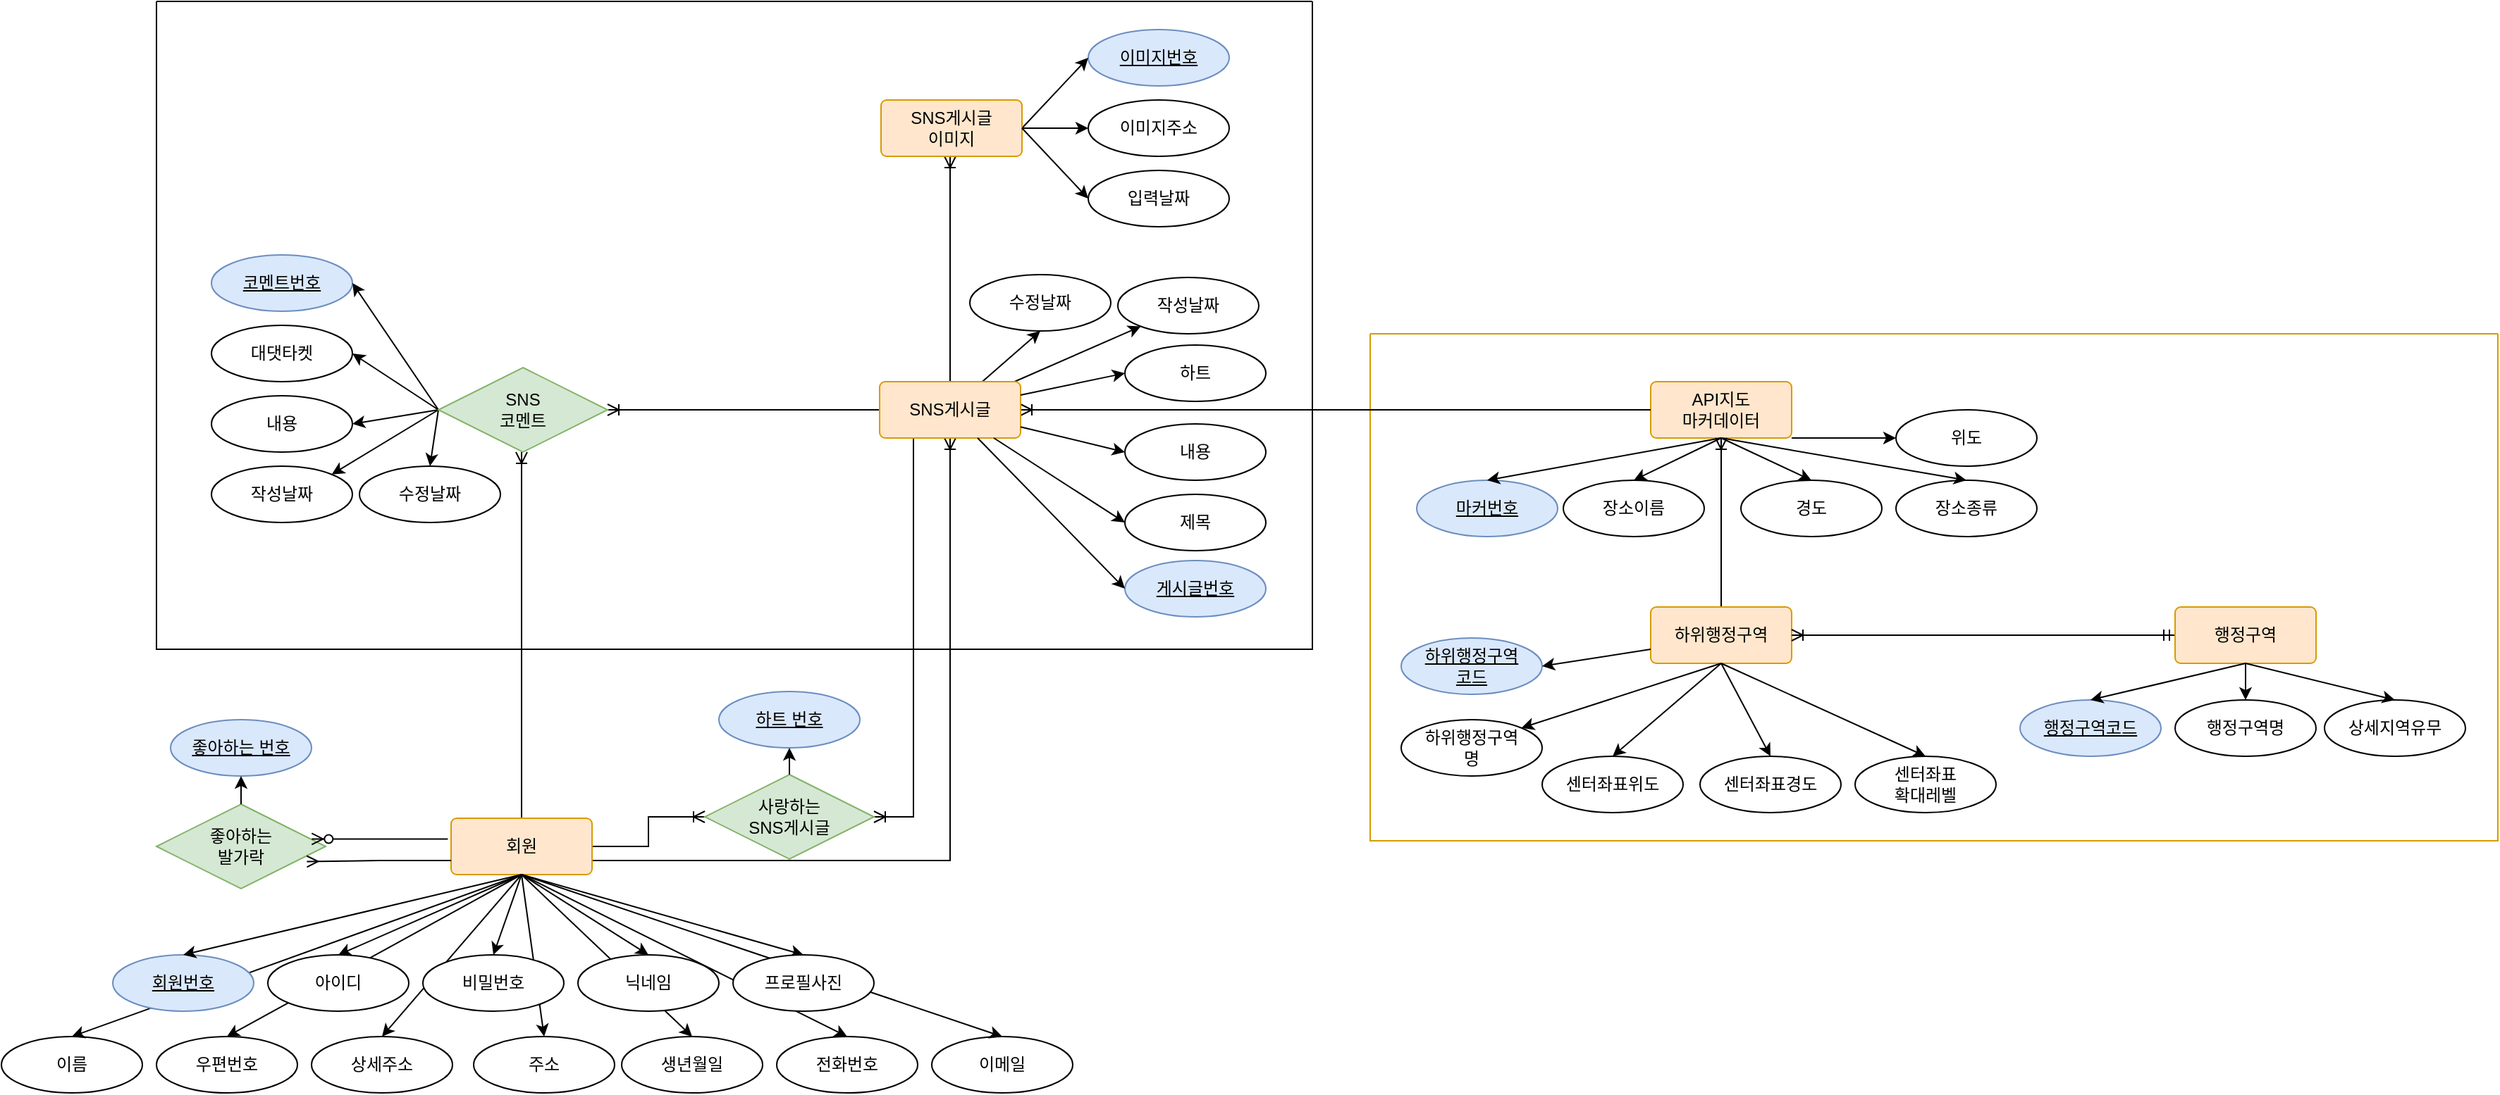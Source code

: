 <mxfile version="21.5.2" type="device">
  <diagram name="Page-1" id="FsnP1qEX85PHmETVAH2s">
    <mxGraphModel dx="1434" dy="1925" grid="1" gridSize="10" guides="1" tooltips="1" connect="1" arrows="1" fold="1" page="1" pageScale="1" pageWidth="827" pageHeight="1169" math="0" shadow="0">
      <root>
        <mxCell id="0" />
        <mxCell id="1" parent="0" />
        <mxCell id="vJMEbVhZq5oz0SjkMHMX-39" value="" style="swimlane;startSize=0;fillColor=#ffe6cc;strokeColor=#d79b00;" parent="1" vertex="1">
          <mxGeometry x="1201" y="-694" width="800" height="360" as="geometry">
            <mxRectangle x="1201" y="-694" width="50" height="40" as="alternateBounds" />
          </mxGeometry>
        </mxCell>
        <mxCell id="ke0fMm7gLW66zjpGp1Mj-3" value="" style="group" parent="vJMEbVhZq5oz0SjkMHMX-39" vertex="1" connectable="0">
          <mxGeometry x="33" y="34" width="440" height="110" as="geometry" />
        </mxCell>
        <mxCell id="ZCTf-aXMPGbfl4WCH47w-46" value="장소이름" style="ellipse;whiteSpace=wrap;html=1;align=center;" parent="ke0fMm7gLW66zjpGp1Mj-3" vertex="1">
          <mxGeometry x="104" y="70" width="100" height="40" as="geometry" />
        </mxCell>
        <mxCell id="ZCTf-aXMPGbfl4WCH47w-42" value="마커번호" style="ellipse;whiteSpace=wrap;html=1;align=center;fontStyle=4;fillColor=#dae8fc;strokeColor=#6c8ebf;" parent="ke0fMm7gLW66zjpGp1Mj-3" vertex="1">
          <mxGeometry y="70" width="100" height="40" as="geometry" />
        </mxCell>
        <mxCell id="ZCTf-aXMPGbfl4WCH47w-44" value="경도" style="ellipse;whiteSpace=wrap;html=1;align=center;" parent="ke0fMm7gLW66zjpGp1Mj-3" vertex="1">
          <mxGeometry x="230" y="70" width="100" height="40" as="geometry" />
        </mxCell>
        <mxCell id="ZCTf-aXMPGbfl4WCH47w-45" value="장소종류" style="ellipse;whiteSpace=wrap;html=1;align=center;" parent="ke0fMm7gLW66zjpGp1Mj-3" vertex="1">
          <mxGeometry x="340" y="70" width="100" height="40" as="geometry" />
        </mxCell>
        <mxCell id="ZCTf-aXMPGbfl4WCH47w-43" value="위도" style="ellipse;whiteSpace=wrap;html=1;align=center;" parent="ke0fMm7gLW66zjpGp1Mj-3" vertex="1">
          <mxGeometry x="340" y="20" width="100" height="40" as="geometry" />
        </mxCell>
        <mxCell id="ZCTf-aXMPGbfl4WCH47w-3" value="API지도&lt;br&gt;마커데이터" style="rounded=1;arcSize=10;whiteSpace=wrap;html=1;align=center;fillColor=#ffe6cc;strokeColor=#d79b00;" parent="ke0fMm7gLW66zjpGp1Mj-3" vertex="1">
          <mxGeometry x="166" width="100" height="40" as="geometry" />
        </mxCell>
        <mxCell id="ZCTf-aXMPGbfl4WCH47w-47" style="rounded=0;orthogonalLoop=1;jettySize=auto;html=1;entryX=0.5;entryY=0;entryDx=0;entryDy=0;exitX=0.5;exitY=1;exitDx=0;exitDy=0;" parent="ke0fMm7gLW66zjpGp1Mj-3" source="ZCTf-aXMPGbfl4WCH47w-3" target="ZCTf-aXMPGbfl4WCH47w-42" edge="1">
          <mxGeometry relative="1" as="geometry">
            <mxPoint x="186" y="20" as="sourcePoint" />
            <mxPoint x="26" y="57" as="targetPoint" />
          </mxGeometry>
        </mxCell>
        <mxCell id="ZCTf-aXMPGbfl4WCH47w-48" style="rounded=0;orthogonalLoop=1;jettySize=auto;html=1;entryX=0.5;entryY=0;entryDx=0;entryDy=0;exitX=0.5;exitY=1;exitDx=0;exitDy=0;" parent="ke0fMm7gLW66zjpGp1Mj-3" source="ZCTf-aXMPGbfl4WCH47w-3" target="ZCTf-aXMPGbfl4WCH47w-46" edge="1">
          <mxGeometry relative="1" as="geometry">
            <mxPoint x="226" y="20" as="sourcePoint" />
            <mxPoint x="6" y="80" as="targetPoint" />
          </mxGeometry>
        </mxCell>
        <mxCell id="ZCTf-aXMPGbfl4WCH47w-50" style="rounded=0;orthogonalLoop=1;jettySize=auto;html=1;entryX=0.5;entryY=0;entryDx=0;entryDy=0;exitX=0.5;exitY=1;exitDx=0;exitDy=0;" parent="ke0fMm7gLW66zjpGp1Mj-3" source="ZCTf-aXMPGbfl4WCH47w-3" target="ZCTf-aXMPGbfl4WCH47w-44" edge="1">
          <mxGeometry relative="1" as="geometry">
            <mxPoint x="226" y="20" as="sourcePoint" />
            <mxPoint x="226" y="80" as="targetPoint" />
          </mxGeometry>
        </mxCell>
        <mxCell id="ZCTf-aXMPGbfl4WCH47w-51" style="rounded=0;orthogonalLoop=1;jettySize=auto;html=1;entryX=0.5;entryY=0;entryDx=0;entryDy=0;exitX=0.5;exitY=1;exitDx=0;exitDy=0;" parent="ke0fMm7gLW66zjpGp1Mj-3" source="ZCTf-aXMPGbfl4WCH47w-3" target="ZCTf-aXMPGbfl4WCH47w-45" edge="1">
          <mxGeometry relative="1" as="geometry">
            <mxPoint x="226" y="20" as="sourcePoint" />
            <mxPoint x="336" y="80" as="targetPoint" />
          </mxGeometry>
        </mxCell>
        <mxCell id="ZCTf-aXMPGbfl4WCH47w-49" style="rounded=0;orthogonalLoop=1;jettySize=auto;html=1;exitX=1;exitY=1;exitDx=0;exitDy=0;" parent="ke0fMm7gLW66zjpGp1Mj-3" source="ZCTf-aXMPGbfl4WCH47w-3" target="ZCTf-aXMPGbfl4WCH47w-43" edge="1">
          <mxGeometry relative="1" as="geometry">
            <mxPoint x="226" y="20" as="sourcePoint" />
            <mxPoint x="116" y="80" as="targetPoint" />
          </mxGeometry>
        </mxCell>
        <mxCell id="vJMEbVhZq5oz0SjkMHMX-38" value="" style="fontSize=12;html=1;endArrow=ERoneToMany;rounded=0;exitX=0.5;exitY=0;exitDx=0;exitDy=0;entryX=0.5;entryY=1;entryDx=0;entryDy=0;edgeStyle=elbowEdgeStyle;elbow=vertical;" parent="vJMEbVhZq5oz0SjkMHMX-39" source="wGyVIalLF7xRlvfXndJW-30" target="ZCTf-aXMPGbfl4WCH47w-3" edge="1">
          <mxGeometry width="100" height="100" relative="1" as="geometry">
            <mxPoint x="14" y="410" as="sourcePoint" />
            <mxPoint x="114" y="310" as="targetPoint" />
          </mxGeometry>
        </mxCell>
        <mxCell id="ke0fMm7gLW66zjpGp1Mj-13" value="" style="group" parent="vJMEbVhZq5oz0SjkMHMX-39" vertex="1" connectable="0">
          <mxGeometry x="22" y="194" width="422" height="146" as="geometry" />
        </mxCell>
        <mxCell id="vJMEbVhZq5oz0SjkMHMX-23" value="센터좌표위도" style="ellipse;whiteSpace=wrap;html=1;align=center;" parent="ke0fMm7gLW66zjpGp1Mj-13" vertex="1">
          <mxGeometry x="100" y="106" width="100" height="40" as="geometry" />
        </mxCell>
        <mxCell id="vJMEbVhZq5oz0SjkMHMX-24" value="센터좌표경도" style="ellipse;whiteSpace=wrap;html=1;align=center;" parent="ke0fMm7gLW66zjpGp1Mj-13" vertex="1">
          <mxGeometry x="212" y="106" width="100" height="40" as="geometry" />
        </mxCell>
        <mxCell id="vJMEbVhZq5oz0SjkMHMX-25" value="센터좌표&lt;br&gt;확대레벨" style="ellipse;whiteSpace=wrap;html=1;align=center;" parent="ke0fMm7gLW66zjpGp1Mj-13" vertex="1">
          <mxGeometry x="322" y="106" width="100" height="40" as="geometry" />
        </mxCell>
        <mxCell id="wGyVIalLF7xRlvfXndJW-27" value="하위행정구역&lt;br&gt;코드" style="ellipse;whiteSpace=wrap;html=1;align=center;fontStyle=4;fillColor=#dae8fc;strokeColor=#6c8ebf;" parent="ke0fMm7gLW66zjpGp1Mj-13" vertex="1">
          <mxGeometry y="22" width="100" height="40" as="geometry" />
        </mxCell>
        <mxCell id="wGyVIalLF7xRlvfXndJW-28" value="하위행정구역&lt;br&gt;명" style="ellipse;whiteSpace=wrap;html=1;align=center;" parent="ke0fMm7gLW66zjpGp1Mj-13" vertex="1">
          <mxGeometry y="80" width="100" height="40" as="geometry" />
        </mxCell>
        <mxCell id="wGyVIalLF7xRlvfXndJW-30" value="하위행정구역" style="rounded=1;arcSize=10;whiteSpace=wrap;html=1;align=center;fillColor=#ffe6cc;strokeColor=#d79b00;" parent="ke0fMm7gLW66zjpGp1Mj-13" vertex="1">
          <mxGeometry x="177" width="100" height="40" as="geometry" />
        </mxCell>
        <mxCell id="wGyVIalLF7xRlvfXndJW-31" style="rounded=0;orthogonalLoop=1;jettySize=auto;html=1;entryX=1;entryY=0.5;entryDx=0;entryDy=0;exitX=0;exitY=0.75;exitDx=0;exitDy=0;" parent="ke0fMm7gLW66zjpGp1Mj-13" source="wGyVIalLF7xRlvfXndJW-30" target="wGyVIalLF7xRlvfXndJW-27" edge="1">
          <mxGeometry relative="1" as="geometry">
            <mxPoint x="97" y="53" as="sourcePoint" />
            <mxPoint x="130.5" y="198" as="targetPoint" />
          </mxGeometry>
        </mxCell>
        <mxCell id="wGyVIalLF7xRlvfXndJW-32" style="rounded=0;orthogonalLoop=1;jettySize=auto;html=1;entryX=1;entryY=0;entryDx=0;entryDy=0;exitX=0.5;exitY=1;exitDx=0;exitDy=0;" parent="ke0fMm7gLW66zjpGp1Mj-13" source="wGyVIalLF7xRlvfXndJW-30" target="wGyVIalLF7xRlvfXndJW-28" edge="1">
          <mxGeometry relative="1" as="geometry">
            <mxPoint x="97" y="53" as="sourcePoint" />
            <mxPoint x="51" y="89" as="targetPoint" />
          </mxGeometry>
        </mxCell>
        <mxCell id="vJMEbVhZq5oz0SjkMHMX-32" style="rounded=0;orthogonalLoop=1;jettySize=auto;html=1;entryX=0.5;entryY=0;entryDx=0;entryDy=0;exitX=0.5;exitY=1;exitDx=0;exitDy=0;" parent="ke0fMm7gLW66zjpGp1Mj-13" source="wGyVIalLF7xRlvfXndJW-30" target="vJMEbVhZq5oz0SjkMHMX-23" edge="1">
          <mxGeometry relative="1" as="geometry">
            <mxPoint x="237" y="50" as="sourcePoint" />
            <mxPoint x="161" y="89" as="targetPoint" />
          </mxGeometry>
        </mxCell>
        <mxCell id="vJMEbVhZq5oz0SjkMHMX-33" style="rounded=0;orthogonalLoop=1;jettySize=auto;html=1;entryX=0.5;entryY=0;entryDx=0;entryDy=0;exitX=0.5;exitY=1;exitDx=0;exitDy=0;" parent="ke0fMm7gLW66zjpGp1Mj-13" source="wGyVIalLF7xRlvfXndJW-30" target="vJMEbVhZq5oz0SjkMHMX-24" edge="1">
          <mxGeometry relative="1" as="geometry">
            <mxPoint x="237" y="50" as="sourcePoint" />
            <mxPoint x="181" y="203" as="targetPoint" />
          </mxGeometry>
        </mxCell>
        <mxCell id="vJMEbVhZq5oz0SjkMHMX-34" style="rounded=0;orthogonalLoop=1;jettySize=auto;html=1;entryX=0.5;entryY=0;entryDx=0;entryDy=0;exitX=0.5;exitY=1;exitDx=0;exitDy=0;" parent="ke0fMm7gLW66zjpGp1Mj-13" source="wGyVIalLF7xRlvfXndJW-30" target="vJMEbVhZq5oz0SjkMHMX-25" edge="1">
          <mxGeometry relative="1" as="geometry">
            <mxPoint x="237" y="50" as="sourcePoint" />
            <mxPoint x="291" y="203" as="targetPoint" />
          </mxGeometry>
        </mxCell>
        <mxCell id="vJMEbVhZq5oz0SjkMHMX-36" value="" style="edgeStyle=entityRelationEdgeStyle;fontSize=12;html=1;endArrow=ERoneToMany;startArrow=ERmandOne;rounded=0;entryX=1;entryY=0.5;entryDx=0;entryDy=0;exitX=0;exitY=0.5;exitDx=0;exitDy=0;" parent="vJMEbVhZq5oz0SjkMHMX-39" source="wGyVIalLF7xRlvfXndJW-34" target="wGyVIalLF7xRlvfXndJW-30" edge="1">
          <mxGeometry width="100" height="100" relative="1" as="geometry">
            <mxPoint x="204" y="590" as="sourcePoint" />
            <mxPoint x="304" y="490" as="targetPoint" />
          </mxGeometry>
        </mxCell>
        <mxCell id="ke0fMm7gLW66zjpGp1Mj-16" value="" style="group" parent="vJMEbVhZq5oz0SjkMHMX-39" vertex="1" connectable="0">
          <mxGeometry x="461" y="194" width="316" height="106" as="geometry" />
        </mxCell>
        <mxCell id="wGyVIalLF7xRlvfXndJW-34" value="행정구역" style="rounded=1;arcSize=10;whiteSpace=wrap;html=1;align=center;fillColor=#ffe6cc;strokeColor=#d79b00;" parent="ke0fMm7gLW66zjpGp1Mj-16" vertex="1">
          <mxGeometry x="110" width="100" height="40" as="geometry" />
        </mxCell>
        <mxCell id="wGyVIalLF7xRlvfXndJW-35" value="행정구역코드" style="ellipse;whiteSpace=wrap;html=1;align=center;fontStyle=4;fillColor=#dae8fc;strokeColor=#6c8ebf;" parent="ke0fMm7gLW66zjpGp1Mj-16" vertex="1">
          <mxGeometry y="66" width="100" height="40" as="geometry" />
        </mxCell>
        <mxCell id="wGyVIalLF7xRlvfXndJW-36" value="행정구역명" style="ellipse;whiteSpace=wrap;html=1;align=center;" parent="ke0fMm7gLW66zjpGp1Mj-16" vertex="1">
          <mxGeometry x="110" y="66" width="100" height="40" as="geometry" />
        </mxCell>
        <mxCell id="wGyVIalLF7xRlvfXndJW-37" value="상세지역유무" style="ellipse;whiteSpace=wrap;html=1;align=center;" parent="ke0fMm7gLW66zjpGp1Mj-16" vertex="1">
          <mxGeometry x="216" y="66" width="100" height="40" as="geometry" />
        </mxCell>
        <mxCell id="wGyVIalLF7xRlvfXndJW-41" style="rounded=0;orthogonalLoop=1;jettySize=auto;html=1;entryX=0.5;entryY=0;entryDx=0;entryDy=0;exitX=0.5;exitY=1;exitDx=0;exitDy=0;" parent="ke0fMm7gLW66zjpGp1Mj-16" source="wGyVIalLF7xRlvfXndJW-34" target="wGyVIalLF7xRlvfXndJW-37" edge="1">
          <mxGeometry relative="1" as="geometry">
            <mxPoint x="130" y="133" as="sourcePoint" />
            <mxPoint x="270" y="66" as="targetPoint" />
          </mxGeometry>
        </mxCell>
        <mxCell id="wGyVIalLF7xRlvfXndJW-42" style="rounded=0;orthogonalLoop=1;jettySize=auto;html=1;entryX=0.5;entryY=0;entryDx=0;entryDy=0;exitX=0.5;exitY=1;exitDx=0;exitDy=0;" parent="ke0fMm7gLW66zjpGp1Mj-16" source="wGyVIalLF7xRlvfXndJW-34" target="wGyVIalLF7xRlvfXndJW-36" edge="1">
          <mxGeometry relative="1" as="geometry">
            <mxPoint x="170" y="50" as="sourcePoint" />
            <mxPoint x="280" y="76" as="targetPoint" />
          </mxGeometry>
        </mxCell>
        <mxCell id="wGyVIalLF7xRlvfXndJW-43" style="rounded=0;orthogonalLoop=1;jettySize=auto;html=1;entryX=0.5;entryY=0;entryDx=0;entryDy=0;exitX=0.5;exitY=1;exitDx=0;exitDy=0;" parent="ke0fMm7gLW66zjpGp1Mj-16" source="wGyVIalLF7xRlvfXndJW-34" target="wGyVIalLF7xRlvfXndJW-35" edge="1">
          <mxGeometry relative="1" as="geometry">
            <mxPoint x="170" y="50" as="sourcePoint" />
            <mxPoint x="170" y="76" as="targetPoint" />
          </mxGeometry>
        </mxCell>
        <mxCell id="vJMEbVhZq5oz0SjkMHMX-41" value="" style="edgeStyle=elbowEdgeStyle;fontSize=12;html=1;endArrow=ERoneToMany;rounded=0;exitX=1;exitY=0.75;exitDx=0;exitDy=0;entryX=0.5;entryY=1;entryDx=0;entryDy=0;" parent="1" source="ZCTf-aXMPGbfl4WCH47w-1" target="ZCTf-aXMPGbfl4WCH47w-2" edge="1">
          <mxGeometry width="100" height="100" relative="1" as="geometry">
            <mxPoint x="640" y="-290" as="sourcePoint" />
            <mxPoint x="740" y="-390" as="targetPoint" />
            <Array as="points">
              <mxPoint x="903" y="-460" />
            </Array>
          </mxGeometry>
        </mxCell>
        <mxCell id="vJMEbVhZq5oz0SjkMHMX-43" value="" style="edgeStyle=elbowEdgeStyle;fontSize=12;html=1;endArrow=ERoneToMany;rounded=0;exitX=0.5;exitY=0;exitDx=0;exitDy=0;" parent="1" source="ZCTf-aXMPGbfl4WCH47w-2" target="ZCTf-aXMPGbfl4WCH47w-59" edge="1">
          <mxGeometry width="100" height="100" relative="1" as="geometry">
            <mxPoint x="787" y="-700" as="sourcePoint" />
            <mxPoint x="857" y="-730" as="targetPoint" />
          </mxGeometry>
        </mxCell>
        <mxCell id="vJMEbVhZq5oz0SjkMHMX-44" value="" style="edgeStyle=elbowEdgeStyle;fontSize=12;html=1;endArrow=ERoneToMany;rounded=0;exitX=0;exitY=0.5;exitDx=0;exitDy=0;elbow=vertical;entryX=1;entryY=0.5;entryDx=0;entryDy=0;" parent="1" source="ZCTf-aXMPGbfl4WCH47w-2" target="ke0fMm7gLW66zjpGp1Mj-34" edge="1">
          <mxGeometry width="100" height="100" relative="1" as="geometry">
            <mxPoint x="640" y="-590" as="sourcePoint" />
            <mxPoint x="659" y="-640" as="targetPoint" />
          </mxGeometry>
        </mxCell>
        <mxCell id="vJMEbVhZq5oz0SjkMHMX-45" value="" style="edgeStyle=elbowEdgeStyle;fontSize=12;html=1;endArrow=ERoneToMany;rounded=0;entryX=0.5;entryY=1;entryDx=0;entryDy=0;exitX=0.5;exitY=0;exitDx=0;exitDy=0;elbow=vertical;" parent="1" source="ZCTf-aXMPGbfl4WCH47w-1" edge="1">
          <mxGeometry width="100" height="100" relative="1" as="geometry">
            <mxPoint x="440" y="-420" as="sourcePoint" />
            <mxPoint x="599" y="-610" as="targetPoint" />
          </mxGeometry>
        </mxCell>
        <mxCell id="vJMEbVhZq5oz0SjkMHMX-46" value="" style="edgeStyle=elbowEdgeStyle;fontSize=12;html=1;endArrow=ERoneToMany;rounded=0;exitX=0;exitY=0.5;exitDx=0;exitDy=0;entryX=1;entryY=0.5;entryDx=0;entryDy=0;" parent="1" source="ZCTf-aXMPGbfl4WCH47w-3" target="ZCTf-aXMPGbfl4WCH47w-2" edge="1">
          <mxGeometry width="100" height="100" relative="1" as="geometry">
            <mxPoint x="1300" y="-490" as="sourcePoint" />
            <mxPoint x="1400" y="-590" as="targetPoint" />
          </mxGeometry>
        </mxCell>
        <mxCell id="vJMEbVhZq5oz0SjkMHMX-48" value="" style="edgeStyle=elbowEdgeStyle;fontSize=12;html=1;endArrow=ERoneToMany;rounded=0;exitX=1;exitY=0.5;exitDx=0;exitDy=0;entryX=0;entryY=0.5;entryDx=0;entryDy=0;" parent="1" source="ZCTf-aXMPGbfl4WCH47w-1" target="vJMEbVhZq5oz0SjkMHMX-5" edge="1">
          <mxGeometry width="100" height="100" relative="1" as="geometry">
            <mxPoint x="679" y="-340" as="sourcePoint" />
            <mxPoint x="829" y="-420" as="targetPoint" />
            <Array as="points" />
          </mxGeometry>
        </mxCell>
        <mxCell id="vJMEbVhZq5oz0SjkMHMX-49" value="" style="edgeStyle=elbowEdgeStyle;fontSize=12;html=1;endArrow=ERoneToMany;rounded=0;entryX=1;entryY=0.5;entryDx=0;entryDy=0;exitX=0.25;exitY=1;exitDx=0;exitDy=0;" parent="1" source="ZCTf-aXMPGbfl4WCH47w-2" target="vJMEbVhZq5oz0SjkMHMX-5" edge="1">
          <mxGeometry width="100" height="100" relative="1" as="geometry">
            <mxPoint x="847" y="-520" as="sourcePoint" />
            <mxPoint x="727" y="-470" as="targetPoint" />
            <Array as="points">
              <mxPoint x="877" y="-490" />
            </Array>
          </mxGeometry>
        </mxCell>
        <mxCell id="ke0fMm7gLW66zjpGp1Mj-2" value="" style="group" parent="1" vertex="1" connectable="0">
          <mxGeometry x="853" y="-736" width="274" height="243" as="geometry" />
        </mxCell>
        <mxCell id="ZCTf-aXMPGbfl4WCH47w-65" value="수정날짜" style="ellipse;whiteSpace=wrap;html=1;align=center;" parent="ke0fMm7gLW66zjpGp1Mj-2" vertex="1">
          <mxGeometry x="64" width="100" height="40" as="geometry" />
        </mxCell>
        <mxCell id="ZCTf-aXMPGbfl4WCH47w-67" style="rounded=0;orthogonalLoop=1;jettySize=auto;html=1;entryX=0.5;entryY=1;entryDx=0;entryDy=0;" parent="ke0fMm7gLW66zjpGp1Mj-2" source="ZCTf-aXMPGbfl4WCH47w-2" target="ZCTf-aXMPGbfl4WCH47w-65" edge="1">
          <mxGeometry relative="1" as="geometry">
            <mxPoint x="52" y="123" as="sourcePoint" />
            <mxPoint x="212" y="163" as="targetPoint" />
          </mxGeometry>
        </mxCell>
        <mxCell id="ZCTf-aXMPGbfl4WCH47w-64" value="작성날짜" style="ellipse;whiteSpace=wrap;html=1;align=center;" parent="ke0fMm7gLW66zjpGp1Mj-2" vertex="1">
          <mxGeometry x="169" y="2" width="100" height="40" as="geometry" />
        </mxCell>
        <mxCell id="ZCTf-aXMPGbfl4WCH47w-66" style="rounded=0;orthogonalLoop=1;jettySize=auto;html=1;" parent="ke0fMm7gLW66zjpGp1Mj-2" source="ZCTf-aXMPGbfl4WCH47w-2" target="ZCTf-aXMPGbfl4WCH47w-64" edge="1">
          <mxGeometry relative="1" as="geometry">
            <mxPoint x="64" y="93" as="sourcePoint" />
            <mxPoint x="4" y="133" as="targetPoint" />
          </mxGeometry>
        </mxCell>
        <mxCell id="ZCTf-aXMPGbfl4WCH47w-2" value="SNS게시글" style="rounded=1;arcSize=10;whiteSpace=wrap;html=1;align=center;shadow=0;glass=0;fillColor=#ffe6cc;strokeColor=#d79b00;" parent="ke0fMm7gLW66zjpGp1Mj-2" vertex="1">
          <mxGeometry y="76" width="100" height="40" as="geometry" />
        </mxCell>
        <mxCell id="ZCTf-aXMPGbfl4WCH47w-52" value="제목" style="ellipse;whiteSpace=wrap;html=1;align=center;" parent="ke0fMm7gLW66zjpGp1Mj-2" vertex="1">
          <mxGeometry x="174" y="156" width="100" height="40" as="geometry" />
        </mxCell>
        <mxCell id="ZCTf-aXMPGbfl4WCH47w-53" value="내용" style="ellipse;whiteSpace=wrap;html=1;align=center;" parent="ke0fMm7gLW66zjpGp1Mj-2" vertex="1">
          <mxGeometry x="174" y="106" width="100" height="40" as="geometry" />
        </mxCell>
        <mxCell id="ZCTf-aXMPGbfl4WCH47w-55" value="하트" style="ellipse;whiteSpace=wrap;html=1;align=center;" parent="ke0fMm7gLW66zjpGp1Mj-2" vertex="1">
          <mxGeometry x="174" y="50" width="100" height="40" as="geometry" />
        </mxCell>
        <mxCell id="ZCTf-aXMPGbfl4WCH47w-56" style="rounded=0;orthogonalLoop=1;jettySize=auto;html=1;entryX=0;entryY=0.5;entryDx=0;entryDy=0;" parent="ke0fMm7gLW66zjpGp1Mj-2" source="ZCTf-aXMPGbfl4WCH47w-2" target="ZCTf-aXMPGbfl4WCH47w-52" edge="1">
          <mxGeometry relative="1" as="geometry">
            <mxPoint x="34" y="183" as="sourcePoint" />
            <mxPoint x="-186" y="213" as="targetPoint" />
          </mxGeometry>
        </mxCell>
        <mxCell id="ZCTf-aXMPGbfl4WCH47w-57" style="rounded=0;orthogonalLoop=1;jettySize=auto;html=1;entryX=0;entryY=0.5;entryDx=0;entryDy=0;" parent="ke0fMm7gLW66zjpGp1Mj-2" source="ZCTf-aXMPGbfl4WCH47w-2" target="ZCTf-aXMPGbfl4WCH47w-53" edge="1">
          <mxGeometry relative="1" as="geometry">
            <mxPoint x="4" y="93" as="sourcePoint" />
            <mxPoint x="-106" y="133" as="targetPoint" />
          </mxGeometry>
        </mxCell>
        <mxCell id="ZCTf-aXMPGbfl4WCH47w-58" style="rounded=0;orthogonalLoop=1;jettySize=auto;html=1;entryX=0;entryY=0.5;entryDx=0;entryDy=0;" parent="ke0fMm7gLW66zjpGp1Mj-2" source="ZCTf-aXMPGbfl4WCH47w-2" target="ZCTf-aXMPGbfl4WCH47w-55" edge="1">
          <mxGeometry relative="1" as="geometry">
            <mxPoint x="4" y="93" as="sourcePoint" />
            <mxPoint x="4" y="133" as="targetPoint" />
          </mxGeometry>
        </mxCell>
        <mxCell id="ZCTf-aXMPGbfl4WCH47w-61" value="게시글번호" style="ellipse;whiteSpace=wrap;html=1;align=center;fontStyle=4;fillColor=#dae8fc;strokeColor=#6c8ebf;" parent="ke0fMm7gLW66zjpGp1Mj-2" vertex="1">
          <mxGeometry x="174" y="203" width="100" height="40" as="geometry" />
        </mxCell>
        <mxCell id="ZCTf-aXMPGbfl4WCH47w-62" style="rounded=0;orthogonalLoop=1;jettySize=auto;html=1;entryX=0;entryY=0.5;entryDx=0;entryDy=0;" parent="ke0fMm7gLW66zjpGp1Mj-2" source="ZCTf-aXMPGbfl4WCH47w-2" target="ZCTf-aXMPGbfl4WCH47w-61" edge="1">
          <mxGeometry relative="1" as="geometry">
            <mxPoint x="-56" y="83" as="sourcePoint" />
            <mxPoint x="-106" y="133" as="targetPoint" />
          </mxGeometry>
        </mxCell>
        <mxCell id="ke0fMm7gLW66zjpGp1Mj-7" value="" style="group" parent="1" vertex="1" connectable="0">
          <mxGeometry x="854" y="-910" width="247" height="140" as="geometry" />
        </mxCell>
        <mxCell id="vJMEbVhZq5oz0SjkMHMX-16" value="이미지번호" style="ellipse;whiteSpace=wrap;html=1;align=center;fontStyle=4;fillColor=#dae8fc;strokeColor=#6c8ebf;" parent="ke0fMm7gLW66zjpGp1Mj-7" vertex="1">
          <mxGeometry x="147" width="100" height="40" as="geometry" />
        </mxCell>
        <mxCell id="vJMEbVhZq5oz0SjkMHMX-17" style="rounded=0;orthogonalLoop=1;jettySize=auto;html=1;entryX=0;entryY=0.5;entryDx=0;entryDy=0;exitX=1;exitY=0.5;exitDx=0;exitDy=0;" parent="ke0fMm7gLW66zjpGp1Mj-7" source="ZCTf-aXMPGbfl4WCH47w-59" target="vJMEbVhZq5oz0SjkMHMX-16" edge="1">
          <mxGeometry relative="1" as="geometry">
            <mxPoint x="123" y="70" as="sourcePoint" />
            <mxPoint x="83" y="118" as="targetPoint" />
          </mxGeometry>
        </mxCell>
        <mxCell id="ZCTf-aXMPGbfl4WCH47w-54" value="이미지주소" style="ellipse;whiteSpace=wrap;html=1;align=center;" parent="ke0fMm7gLW66zjpGp1Mj-7" vertex="1">
          <mxGeometry x="147" y="50" width="100" height="40" as="geometry" />
        </mxCell>
        <mxCell id="ZCTf-aXMPGbfl4WCH47w-59" value="SNS게시글&lt;br&gt;이미지" style="rounded=1;arcSize=10;whiteSpace=wrap;html=1;align=center;fillColor=#ffe6cc;strokeColor=#d79b00;" parent="ke0fMm7gLW66zjpGp1Mj-7" vertex="1">
          <mxGeometry y="50" width="100" height="40" as="geometry" />
        </mxCell>
        <mxCell id="ZCTf-aXMPGbfl4WCH47w-60" style="rounded=0;orthogonalLoop=1;jettySize=auto;html=1;entryX=0;entryY=0.5;entryDx=0;entryDy=0;exitX=1;exitY=0.5;exitDx=0;exitDy=0;" parent="ke0fMm7gLW66zjpGp1Mj-7" source="ZCTf-aXMPGbfl4WCH47w-59" target="ZCTf-aXMPGbfl4WCH47w-54" edge="1">
          <mxGeometry relative="1" as="geometry">
            <mxPoint x="123" y="70" as="sourcePoint" />
            <mxPoint x="-311" y="128" as="targetPoint" />
          </mxGeometry>
        </mxCell>
        <mxCell id="ZCTf-aXMPGbfl4WCH47w-68" value="입력날짜" style="ellipse;whiteSpace=wrap;html=1;align=center;" parent="ke0fMm7gLW66zjpGp1Mj-7" vertex="1">
          <mxGeometry x="147" y="100" width="100" height="40" as="geometry" />
        </mxCell>
        <mxCell id="ZCTf-aXMPGbfl4WCH47w-69" style="rounded=0;orthogonalLoop=1;jettySize=auto;html=1;entryX=0;entryY=0.5;entryDx=0;entryDy=0;exitX=1;exitY=0.5;exitDx=0;exitDy=0;" parent="ke0fMm7gLW66zjpGp1Mj-7" source="ZCTf-aXMPGbfl4WCH47w-59" target="ZCTf-aXMPGbfl4WCH47w-68" edge="1">
          <mxGeometry relative="1" as="geometry">
            <mxPoint x="123" y="70" as="sourcePoint" />
            <mxPoint x="29" y="118" as="targetPoint" />
          </mxGeometry>
        </mxCell>
        <mxCell id="ke0fMm7gLW66zjpGp1Mj-26" value="" style="group" parent="1" vertex="1" connectable="0">
          <mxGeometry x="729" y="-440" width="120" height="119" as="geometry" />
        </mxCell>
        <mxCell id="vJMEbVhZq5oz0SjkMHMX-5" value="사랑하는&lt;br&gt;SNS게시글" style="shape=rhombus;perimeter=rhombusPerimeter;whiteSpace=wrap;html=1;align=center;fillColor=#d5e8d4;strokeColor=#82b366;" parent="ke0fMm7gLW66zjpGp1Mj-26" vertex="1">
          <mxGeometry y="59" width="120" height="60" as="geometry" />
        </mxCell>
        <mxCell id="ke0fMm7gLW66zjpGp1Mj-23" value="하트 번호" style="ellipse;whiteSpace=wrap;html=1;align=center;fontStyle=4;fillColor=#dae8fc;strokeColor=#6c8ebf;" parent="ke0fMm7gLW66zjpGp1Mj-26" vertex="1">
          <mxGeometry x="10" width="100" height="40" as="geometry" />
        </mxCell>
        <mxCell id="ke0fMm7gLW66zjpGp1Mj-24" style="rounded=0;orthogonalLoop=1;jettySize=auto;html=1;entryX=0.5;entryY=1;entryDx=0;entryDy=0;exitX=0.5;exitY=0;exitDx=0;exitDy=0;" parent="ke0fMm7gLW66zjpGp1Mj-26" source="vJMEbVhZq5oz0SjkMHMX-5" target="ke0fMm7gLW66zjpGp1Mj-23" edge="1">
          <mxGeometry relative="1" as="geometry">
            <mxPoint x="409" y="-344" as="sourcePoint" />
            <mxPoint x="409" y="-371" as="targetPoint" />
          </mxGeometry>
        </mxCell>
        <mxCell id="ke0fMm7gLW66zjpGp1Mj-29" value="" style="group" parent="1" vertex="1" connectable="0">
          <mxGeometry x="230" y="-350" width="760" height="195" as="geometry" />
        </mxCell>
        <mxCell id="ZCTf-aXMPGbfl4WCH47w-6" value="이름" style="ellipse;whiteSpace=wrap;html=1;align=center;" parent="ke0fMm7gLW66zjpGp1Mj-29" vertex="1">
          <mxGeometry y="155" width="100" height="40" as="geometry" />
        </mxCell>
        <mxCell id="ZCTf-aXMPGbfl4WCH47w-10" value="전화번호" style="ellipse;whiteSpace=wrap;html=1;align=center;" parent="ke0fMm7gLW66zjpGp1Mj-29" vertex="1">
          <mxGeometry x="550" y="155" width="100" height="40" as="geometry" />
        </mxCell>
        <mxCell id="vJMEbVhZq5oz0SjkMHMX-6" value="주소" style="ellipse;whiteSpace=wrap;html=1;align=center;" parent="ke0fMm7gLW66zjpGp1Mj-29" vertex="1">
          <mxGeometry x="335" y="155" width="100" height="40" as="geometry" />
        </mxCell>
        <mxCell id="vJMEbVhZq5oz0SjkMHMX-7" value="생년월일" style="ellipse;whiteSpace=wrap;html=1;align=center;" parent="ke0fMm7gLW66zjpGp1Mj-29" vertex="1">
          <mxGeometry x="440" y="155" width="100" height="40" as="geometry" />
        </mxCell>
        <mxCell id="vJMEbVhZq5oz0SjkMHMX-10" value="상세주소" style="ellipse;whiteSpace=wrap;html=1;align=center;" parent="ke0fMm7gLW66zjpGp1Mj-29" vertex="1">
          <mxGeometry x="220" y="155" width="100" height="40" as="geometry" />
        </mxCell>
        <mxCell id="vJMEbVhZq5oz0SjkMHMX-21" value="우편번호" style="ellipse;whiteSpace=wrap;html=1;align=center;" parent="ke0fMm7gLW66zjpGp1Mj-29" vertex="1">
          <mxGeometry x="110" y="155" width="100" height="40" as="geometry" />
        </mxCell>
        <mxCell id="ZCTf-aXMPGbfl4WCH47w-19" style="rounded=0;orthogonalLoop=1;jettySize=auto;html=1;entryX=0.5;entryY=0;entryDx=0;entryDy=0;exitX=0.5;exitY=1;exitDx=0;exitDy=0;" parent="ke0fMm7gLW66zjpGp1Mj-29" source="ZCTf-aXMPGbfl4WCH47w-1" target="ZCTf-aXMPGbfl4WCH47w-6" edge="1">
          <mxGeometry relative="1" as="geometry">
            <mxPoint x="379" y="9" as="sourcePoint" />
            <mxPoint x="269" y="99" as="targetPoint" />
          </mxGeometry>
        </mxCell>
        <mxCell id="ZCTf-aXMPGbfl4WCH47w-20" style="rounded=0;orthogonalLoop=1;jettySize=auto;html=1;entryX=0.5;entryY=0;entryDx=0;entryDy=0;exitX=0.5;exitY=1;exitDx=0;exitDy=0;" parent="ke0fMm7gLW66zjpGp1Mj-29" source="ZCTf-aXMPGbfl4WCH47w-1" target="ZCTf-aXMPGbfl4WCH47w-10" edge="1">
          <mxGeometry relative="1" as="geometry">
            <mxPoint x="379" y="9" as="sourcePoint" />
            <mxPoint x="379" y="99" as="targetPoint" />
          </mxGeometry>
        </mxCell>
        <mxCell id="vJMEbVhZq5oz0SjkMHMX-8" style="rounded=0;orthogonalLoop=1;jettySize=auto;html=1;entryX=0.5;entryY=0;entryDx=0;entryDy=0;exitX=0.5;exitY=1;exitDx=0;exitDy=0;" parent="ke0fMm7gLW66zjpGp1Mj-29" source="ZCTf-aXMPGbfl4WCH47w-1" target="vJMEbVhZq5oz0SjkMHMX-6" edge="1">
          <mxGeometry relative="1" as="geometry">
            <mxPoint x="409" y="181" as="sourcePoint" />
            <mxPoint x="409" y="230" as="targetPoint" />
          </mxGeometry>
        </mxCell>
        <mxCell id="vJMEbVhZq5oz0SjkMHMX-9" style="rounded=0;orthogonalLoop=1;jettySize=auto;html=1;entryX=0.5;entryY=0;entryDx=0;entryDy=0;exitX=0.5;exitY=1;exitDx=0;exitDy=0;" parent="ke0fMm7gLW66zjpGp1Mj-29" source="ZCTf-aXMPGbfl4WCH47w-1" target="vJMEbVhZq5oz0SjkMHMX-7" edge="1">
          <mxGeometry relative="1" as="geometry">
            <mxPoint x="379" y="50" as="sourcePoint" />
            <mxPoint x="504" y="200" as="targetPoint" />
          </mxGeometry>
        </mxCell>
        <mxCell id="vJMEbVhZq5oz0SjkMHMX-11" style="rounded=0;orthogonalLoop=1;jettySize=auto;html=1;entryX=0.5;entryY=0;entryDx=0;entryDy=0;exitX=0.5;exitY=1;exitDx=0;exitDy=0;" parent="ke0fMm7gLW66zjpGp1Mj-29" source="ZCTf-aXMPGbfl4WCH47w-1" target="vJMEbVhZq5oz0SjkMHMX-10" edge="1">
          <mxGeometry relative="1" as="geometry">
            <mxPoint x="379" y="50" as="sourcePoint" />
            <mxPoint x="504" y="200" as="targetPoint" />
          </mxGeometry>
        </mxCell>
        <mxCell id="vJMEbVhZq5oz0SjkMHMX-22" style="rounded=0;orthogonalLoop=1;jettySize=auto;html=1;entryX=0.5;entryY=0;entryDx=0;entryDy=0;exitX=0.5;exitY=1;exitDx=0;exitDy=0;" parent="ke0fMm7gLW66zjpGp1Mj-29" source="ZCTf-aXMPGbfl4WCH47w-1" target="vJMEbVhZq5oz0SjkMHMX-21" edge="1">
          <mxGeometry relative="1" as="geometry">
            <mxPoint x="379" y="50" as="sourcePoint" />
            <mxPoint x="389" y="200" as="targetPoint" />
          </mxGeometry>
        </mxCell>
        <mxCell id="ZCTf-aXMPGbfl4WCH47w-1" value="회원" style="rounded=1;arcSize=10;whiteSpace=wrap;html=1;align=center;fillColor=#ffe6cc;strokeColor=#d79b00;" parent="ke0fMm7gLW66zjpGp1Mj-29" vertex="1">
          <mxGeometry x="319" width="100" height="40" as="geometry" />
        </mxCell>
        <mxCell id="ZCTf-aXMPGbfl4WCH47w-4" value="회원번호" style="ellipse;whiteSpace=wrap;html=1;align=center;fontStyle=4;fillColor=#dae8fc;strokeColor=#6c8ebf;" parent="ke0fMm7gLW66zjpGp1Mj-29" vertex="1">
          <mxGeometry x="79" y="97" width="100" height="40" as="geometry" />
        </mxCell>
        <mxCell id="ZCTf-aXMPGbfl4WCH47w-16" style="rounded=0;orthogonalLoop=1;jettySize=auto;html=1;entryX=0.5;entryY=0;entryDx=0;entryDy=0;exitX=0.5;exitY=1;exitDx=0;exitDy=0;" parent="ke0fMm7gLW66zjpGp1Mj-29" source="ZCTf-aXMPGbfl4WCH47w-1" target="ZCTf-aXMPGbfl4WCH47w-4" edge="1">
          <mxGeometry relative="1" as="geometry" />
        </mxCell>
        <mxCell id="ZCTf-aXMPGbfl4WCH47w-5" value="아이디" style="ellipse;whiteSpace=wrap;html=1;align=center;" parent="ke0fMm7gLW66zjpGp1Mj-29" vertex="1">
          <mxGeometry x="189" y="97" width="100" height="40" as="geometry" />
        </mxCell>
        <mxCell id="ZCTf-aXMPGbfl4WCH47w-7" value="닉네임" style="ellipse;whiteSpace=wrap;html=1;align=center;" parent="ke0fMm7gLW66zjpGp1Mj-29" vertex="1">
          <mxGeometry x="409" y="97" width="100" height="40" as="geometry" />
        </mxCell>
        <mxCell id="ZCTf-aXMPGbfl4WCH47w-9" value="비밀번호" style="ellipse;whiteSpace=wrap;html=1;align=center;" parent="ke0fMm7gLW66zjpGp1Mj-29" vertex="1">
          <mxGeometry x="299" y="97" width="100" height="40" as="geometry" />
        </mxCell>
        <mxCell id="ZCTf-aXMPGbfl4WCH47w-17" style="rounded=0;orthogonalLoop=1;jettySize=auto;html=1;entryX=0.5;entryY=0;entryDx=0;entryDy=0;exitX=0.5;exitY=1;exitDx=0;exitDy=0;" parent="ke0fMm7gLW66zjpGp1Mj-29" source="ZCTf-aXMPGbfl4WCH47w-1" target="ZCTf-aXMPGbfl4WCH47w-5" edge="1">
          <mxGeometry relative="1" as="geometry">
            <mxPoint x="379" y="9" as="sourcePoint" />
            <mxPoint x="49" y="99" as="targetPoint" />
          </mxGeometry>
        </mxCell>
        <mxCell id="ZCTf-aXMPGbfl4WCH47w-18" style="rounded=0;orthogonalLoop=1;jettySize=auto;html=1;entryX=0.5;entryY=0;entryDx=0;entryDy=0;exitX=0.5;exitY=1;exitDx=0;exitDy=0;" parent="ke0fMm7gLW66zjpGp1Mj-29" source="ZCTf-aXMPGbfl4WCH47w-1" target="ZCTf-aXMPGbfl4WCH47w-9" edge="1">
          <mxGeometry relative="1" as="geometry">
            <mxPoint x="379" y="9" as="sourcePoint" />
            <mxPoint x="159" y="99" as="targetPoint" />
          </mxGeometry>
        </mxCell>
        <mxCell id="ZCTf-aXMPGbfl4WCH47w-21" style="rounded=0;orthogonalLoop=1;jettySize=auto;html=1;entryX=0.5;entryY=0;entryDx=0;entryDy=0;exitX=0.5;exitY=1;exitDx=0;exitDy=0;" parent="ke0fMm7gLW66zjpGp1Mj-29" source="ZCTf-aXMPGbfl4WCH47w-1" target="ZCTf-aXMPGbfl4WCH47w-7" edge="1">
          <mxGeometry relative="1" as="geometry">
            <mxPoint x="379" y="9" as="sourcePoint" />
            <mxPoint x="489" y="99" as="targetPoint" />
          </mxGeometry>
        </mxCell>
        <mxCell id="ZCTf-aXMPGbfl4WCH47w-22" style="rounded=0;orthogonalLoop=1;jettySize=auto;html=1;entryX=0.5;entryY=0;entryDx=0;entryDy=0;exitX=0.5;exitY=1;exitDx=0;exitDy=0;" parent="ke0fMm7gLW66zjpGp1Mj-29" source="ZCTf-aXMPGbfl4WCH47w-1" target="ZCTf-aXMPGbfl4WCH47w-8" edge="1">
          <mxGeometry relative="1" as="geometry">
            <mxPoint x="529" y="-21" as="sourcePoint" />
            <mxPoint x="599" y="99" as="targetPoint" />
          </mxGeometry>
        </mxCell>
        <mxCell id="ke0fMm7gLW66zjpGp1Mj-27" value="이메일" style="ellipse;whiteSpace=wrap;html=1;align=center;" parent="ke0fMm7gLW66zjpGp1Mj-29" vertex="1">
          <mxGeometry x="660" y="155" width="100" height="40" as="geometry" />
        </mxCell>
        <mxCell id="ke0fMm7gLW66zjpGp1Mj-28" style="rounded=0;orthogonalLoop=1;jettySize=auto;html=1;entryX=0.5;entryY=0;entryDx=0;entryDy=0;exitX=0.5;exitY=1;exitDx=0;exitDy=0;" parent="ke0fMm7gLW66zjpGp1Mj-29" source="ZCTf-aXMPGbfl4WCH47w-1" target="ke0fMm7gLW66zjpGp1Mj-27" edge="1">
          <mxGeometry relative="1" as="geometry">
            <mxPoint x="379" y="50" as="sourcePoint" />
            <mxPoint x="610" y="165" as="targetPoint" />
          </mxGeometry>
        </mxCell>
        <mxCell id="ZCTf-aXMPGbfl4WCH47w-8" value="프로필사진" style="ellipse;whiteSpace=wrap;html=1;align=center;" parent="ke0fMm7gLW66zjpGp1Mj-29" vertex="1">
          <mxGeometry x="519" y="97" width="100" height="40" as="geometry" />
        </mxCell>
        <mxCell id="ke0fMm7gLW66zjpGp1Mj-30" value="좋아하는&lt;br&gt;발가락" style="shape=rhombus;perimeter=rhombusPerimeter;whiteSpace=wrap;html=1;align=center;fillColor=#d5e8d4;strokeColor=#82b366;" parent="ke0fMm7gLW66zjpGp1Mj-29" vertex="1">
          <mxGeometry x="110" y="-10" width="120" height="60" as="geometry" />
        </mxCell>
        <mxCell id="ke0fMm7gLW66zjpGp1Mj-12" value="" style="edgeStyle=elbowEdgeStyle;fontSize=12;html=1;endArrow=ERzeroToMany;endFill=1;rounded=0;entryX=0.918;entryY=0.412;entryDx=0;entryDy=0;entryPerimeter=0;exitX=-0.023;exitY=0.368;exitDx=0;exitDy=0;exitPerimeter=0;" parent="ke0fMm7gLW66zjpGp1Mj-29" source="ZCTf-aXMPGbfl4WCH47w-1" target="ke0fMm7gLW66zjpGp1Mj-30" edge="1">
          <mxGeometry width="100" height="100" relative="1" as="geometry">
            <mxPoint x="239" y="77" as="sourcePoint" />
            <mxPoint x="229" y="10" as="targetPoint" />
          </mxGeometry>
        </mxCell>
        <mxCell id="ke0fMm7gLW66zjpGp1Mj-10" value="" style="edgeStyle=elbowEdgeStyle;fontSize=12;html=1;endArrow=ERmany;rounded=0;exitX=0;exitY=0.75;exitDx=0;exitDy=0;entryX=0.889;entryY=0.679;entryDx=0;entryDy=0;entryPerimeter=0;" parent="ke0fMm7gLW66zjpGp1Mj-29" source="ZCTf-aXMPGbfl4WCH47w-1" target="ke0fMm7gLW66zjpGp1Mj-30" edge="1">
          <mxGeometry width="100" height="100" relative="1" as="geometry">
            <mxPoint x="239" y="77" as="sourcePoint" />
            <mxPoint x="229" y="23" as="targetPoint" />
          </mxGeometry>
        </mxCell>
        <mxCell id="ke0fMm7gLW66zjpGp1Mj-31" value="" style="group" parent="1" vertex="1" connectable="0">
          <mxGeometry x="350" y="-420" width="100" height="40" as="geometry" />
        </mxCell>
        <mxCell id="ke0fMm7gLW66zjpGp1Mj-20" value="좋아하는 번호" style="ellipse;whiteSpace=wrap;html=1;align=center;fontStyle=4;fillColor=#dae8fc;strokeColor=#6c8ebf;" parent="ke0fMm7gLW66zjpGp1Mj-31" vertex="1">
          <mxGeometry width="100" height="40" as="geometry" />
        </mxCell>
        <mxCell id="ke0fMm7gLW66zjpGp1Mj-21" style="rounded=0;orthogonalLoop=1;jettySize=auto;html=1;entryX=0.5;entryY=1;entryDx=0;entryDy=0;exitX=0.5;exitY=0;exitDx=0;exitDy=0;" parent="ke0fMm7gLW66zjpGp1Mj-31" source="ke0fMm7gLW66zjpGp1Mj-30" target="ke0fMm7gLW66zjpGp1Mj-20" edge="1">
          <mxGeometry relative="1" as="geometry">
            <mxPoint x="64" y="59" as="sourcePoint" />
            <mxPoint x="-235" y="-23" as="targetPoint" />
          </mxGeometry>
        </mxCell>
        <mxCell id="ke0fMm7gLW66zjpGp1Mj-70" value="" style="group" parent="1" vertex="1" connectable="0">
          <mxGeometry x="379" y="-750" width="281" height="190" as="geometry" />
        </mxCell>
        <mxCell id="ZCTf-aXMPGbfl4WCH47w-63" value="코멘트번호" style="ellipse;whiteSpace=wrap;html=1;align=center;fontStyle=4;fillColor=#dae8fc;strokeColor=#6c8ebf;" parent="ke0fMm7gLW66zjpGp1Mj-70" vertex="1">
          <mxGeometry width="100" height="40" as="geometry" />
        </mxCell>
        <mxCell id="ZCTf-aXMPGbfl4WCH47w-70" value="작성날짜" style="ellipse;whiteSpace=wrap;html=1;align=center;" parent="ke0fMm7gLW66zjpGp1Mj-70" vertex="1">
          <mxGeometry y="150" width="100" height="40" as="geometry" />
        </mxCell>
        <mxCell id="ZCTf-aXMPGbfl4WCH47w-71" value="수정날짜" style="ellipse;whiteSpace=wrap;html=1;align=center;" parent="ke0fMm7gLW66zjpGp1Mj-70" vertex="1">
          <mxGeometry x="105" y="150" width="100" height="40" as="geometry" />
        </mxCell>
        <mxCell id="ZCTf-aXMPGbfl4WCH47w-73" value="내용" style="ellipse;whiteSpace=wrap;html=1;align=center;" parent="ke0fMm7gLW66zjpGp1Mj-70" vertex="1">
          <mxGeometry y="100" width="100" height="40" as="geometry" />
        </mxCell>
        <mxCell id="ZCTf-aXMPGbfl4WCH47w-74" value="대댓타켓" style="ellipse;whiteSpace=wrap;html=1;align=center;" parent="ke0fMm7gLW66zjpGp1Mj-70" vertex="1">
          <mxGeometry y="50" width="100" height="40" as="geometry" />
        </mxCell>
        <mxCell id="ZCTf-aXMPGbfl4WCH47w-75" style="rounded=0;orthogonalLoop=1;jettySize=auto;html=1;exitX=0;exitY=0.5;exitDx=0;exitDy=0;entryX=1;entryY=0.5;entryDx=0;entryDy=0;" parent="ke0fMm7gLW66zjpGp1Mj-70" source="ke0fMm7gLW66zjpGp1Mj-34" target="ZCTf-aXMPGbfl4WCH47w-63" edge="1">
          <mxGeometry relative="1" as="geometry">
            <mxPoint x="160" y="110" as="sourcePoint" />
            <mxPoint x="174" y="167" as="targetPoint" />
          </mxGeometry>
        </mxCell>
        <mxCell id="ZCTf-aXMPGbfl4WCH47w-76" style="rounded=0;orthogonalLoop=1;jettySize=auto;html=1;entryX=1;entryY=0.5;entryDx=0;entryDy=0;exitX=0;exitY=0.5;exitDx=0;exitDy=0;" parent="ke0fMm7gLW66zjpGp1Mj-70" source="ke0fMm7gLW66zjpGp1Mj-34" target="ZCTf-aXMPGbfl4WCH47w-74" edge="1">
          <mxGeometry relative="1" as="geometry">
            <mxPoint x="160" y="110" as="sourcePoint" />
            <mxPoint x="-40" y="170" as="targetPoint" />
          </mxGeometry>
        </mxCell>
        <mxCell id="ZCTf-aXMPGbfl4WCH47w-77" style="rounded=0;orthogonalLoop=1;jettySize=auto;html=1;entryX=1;entryY=0.5;entryDx=0;entryDy=0;exitX=0;exitY=0.5;exitDx=0;exitDy=0;" parent="ke0fMm7gLW66zjpGp1Mj-70" source="ke0fMm7gLW66zjpGp1Mj-34" target="ZCTf-aXMPGbfl4WCH47w-73" edge="1">
          <mxGeometry relative="1" as="geometry">
            <mxPoint x="160" y="110" as="sourcePoint" />
            <mxPoint x="70" y="170" as="targetPoint" />
          </mxGeometry>
        </mxCell>
        <mxCell id="ZCTf-aXMPGbfl4WCH47w-78" style="rounded=0;orthogonalLoop=1;jettySize=auto;html=1;entryX=1;entryY=0;entryDx=0;entryDy=0;exitX=0;exitY=0.5;exitDx=0;exitDy=0;" parent="ke0fMm7gLW66zjpGp1Mj-70" source="ke0fMm7gLW66zjpGp1Mj-34" target="ZCTf-aXMPGbfl4WCH47w-70" edge="1">
          <mxGeometry relative="1" as="geometry">
            <mxPoint x="161" y="110" as="sourcePoint" />
            <mxPoint x="180" y="170" as="targetPoint" />
          </mxGeometry>
        </mxCell>
        <mxCell id="ZCTf-aXMPGbfl4WCH47w-79" style="rounded=0;orthogonalLoop=1;jettySize=auto;html=1;entryX=0.5;entryY=0;entryDx=0;entryDy=0;exitX=0;exitY=0.5;exitDx=0;exitDy=0;" parent="ke0fMm7gLW66zjpGp1Mj-70" source="ke0fMm7gLW66zjpGp1Mj-34" target="ZCTf-aXMPGbfl4WCH47w-71" edge="1">
          <mxGeometry relative="1" as="geometry">
            <mxPoint x="160" y="110" as="sourcePoint" />
            <mxPoint x="290" y="170" as="targetPoint" />
          </mxGeometry>
        </mxCell>
        <mxCell id="ke0fMm7gLW66zjpGp1Mj-34" value="SNS&lt;br&gt;코멘트" style="shape=rhombus;perimeter=rhombusPerimeter;whiteSpace=wrap;html=1;align=center;fillColor=#d5e8d4;strokeColor=#82b366;" parent="ke0fMm7gLW66zjpGp1Mj-70" vertex="1">
          <mxGeometry x="161" y="80" width="120" height="60" as="geometry" />
        </mxCell>
        <mxCell id="ke0fMm7gLW66zjpGp1Mj-71" value="" style="swimlane;startSize=0;" parent="1" vertex="1">
          <mxGeometry x="340" y="-930" width="820" height="460" as="geometry" />
        </mxCell>
      </root>
    </mxGraphModel>
  </diagram>
</mxfile>
